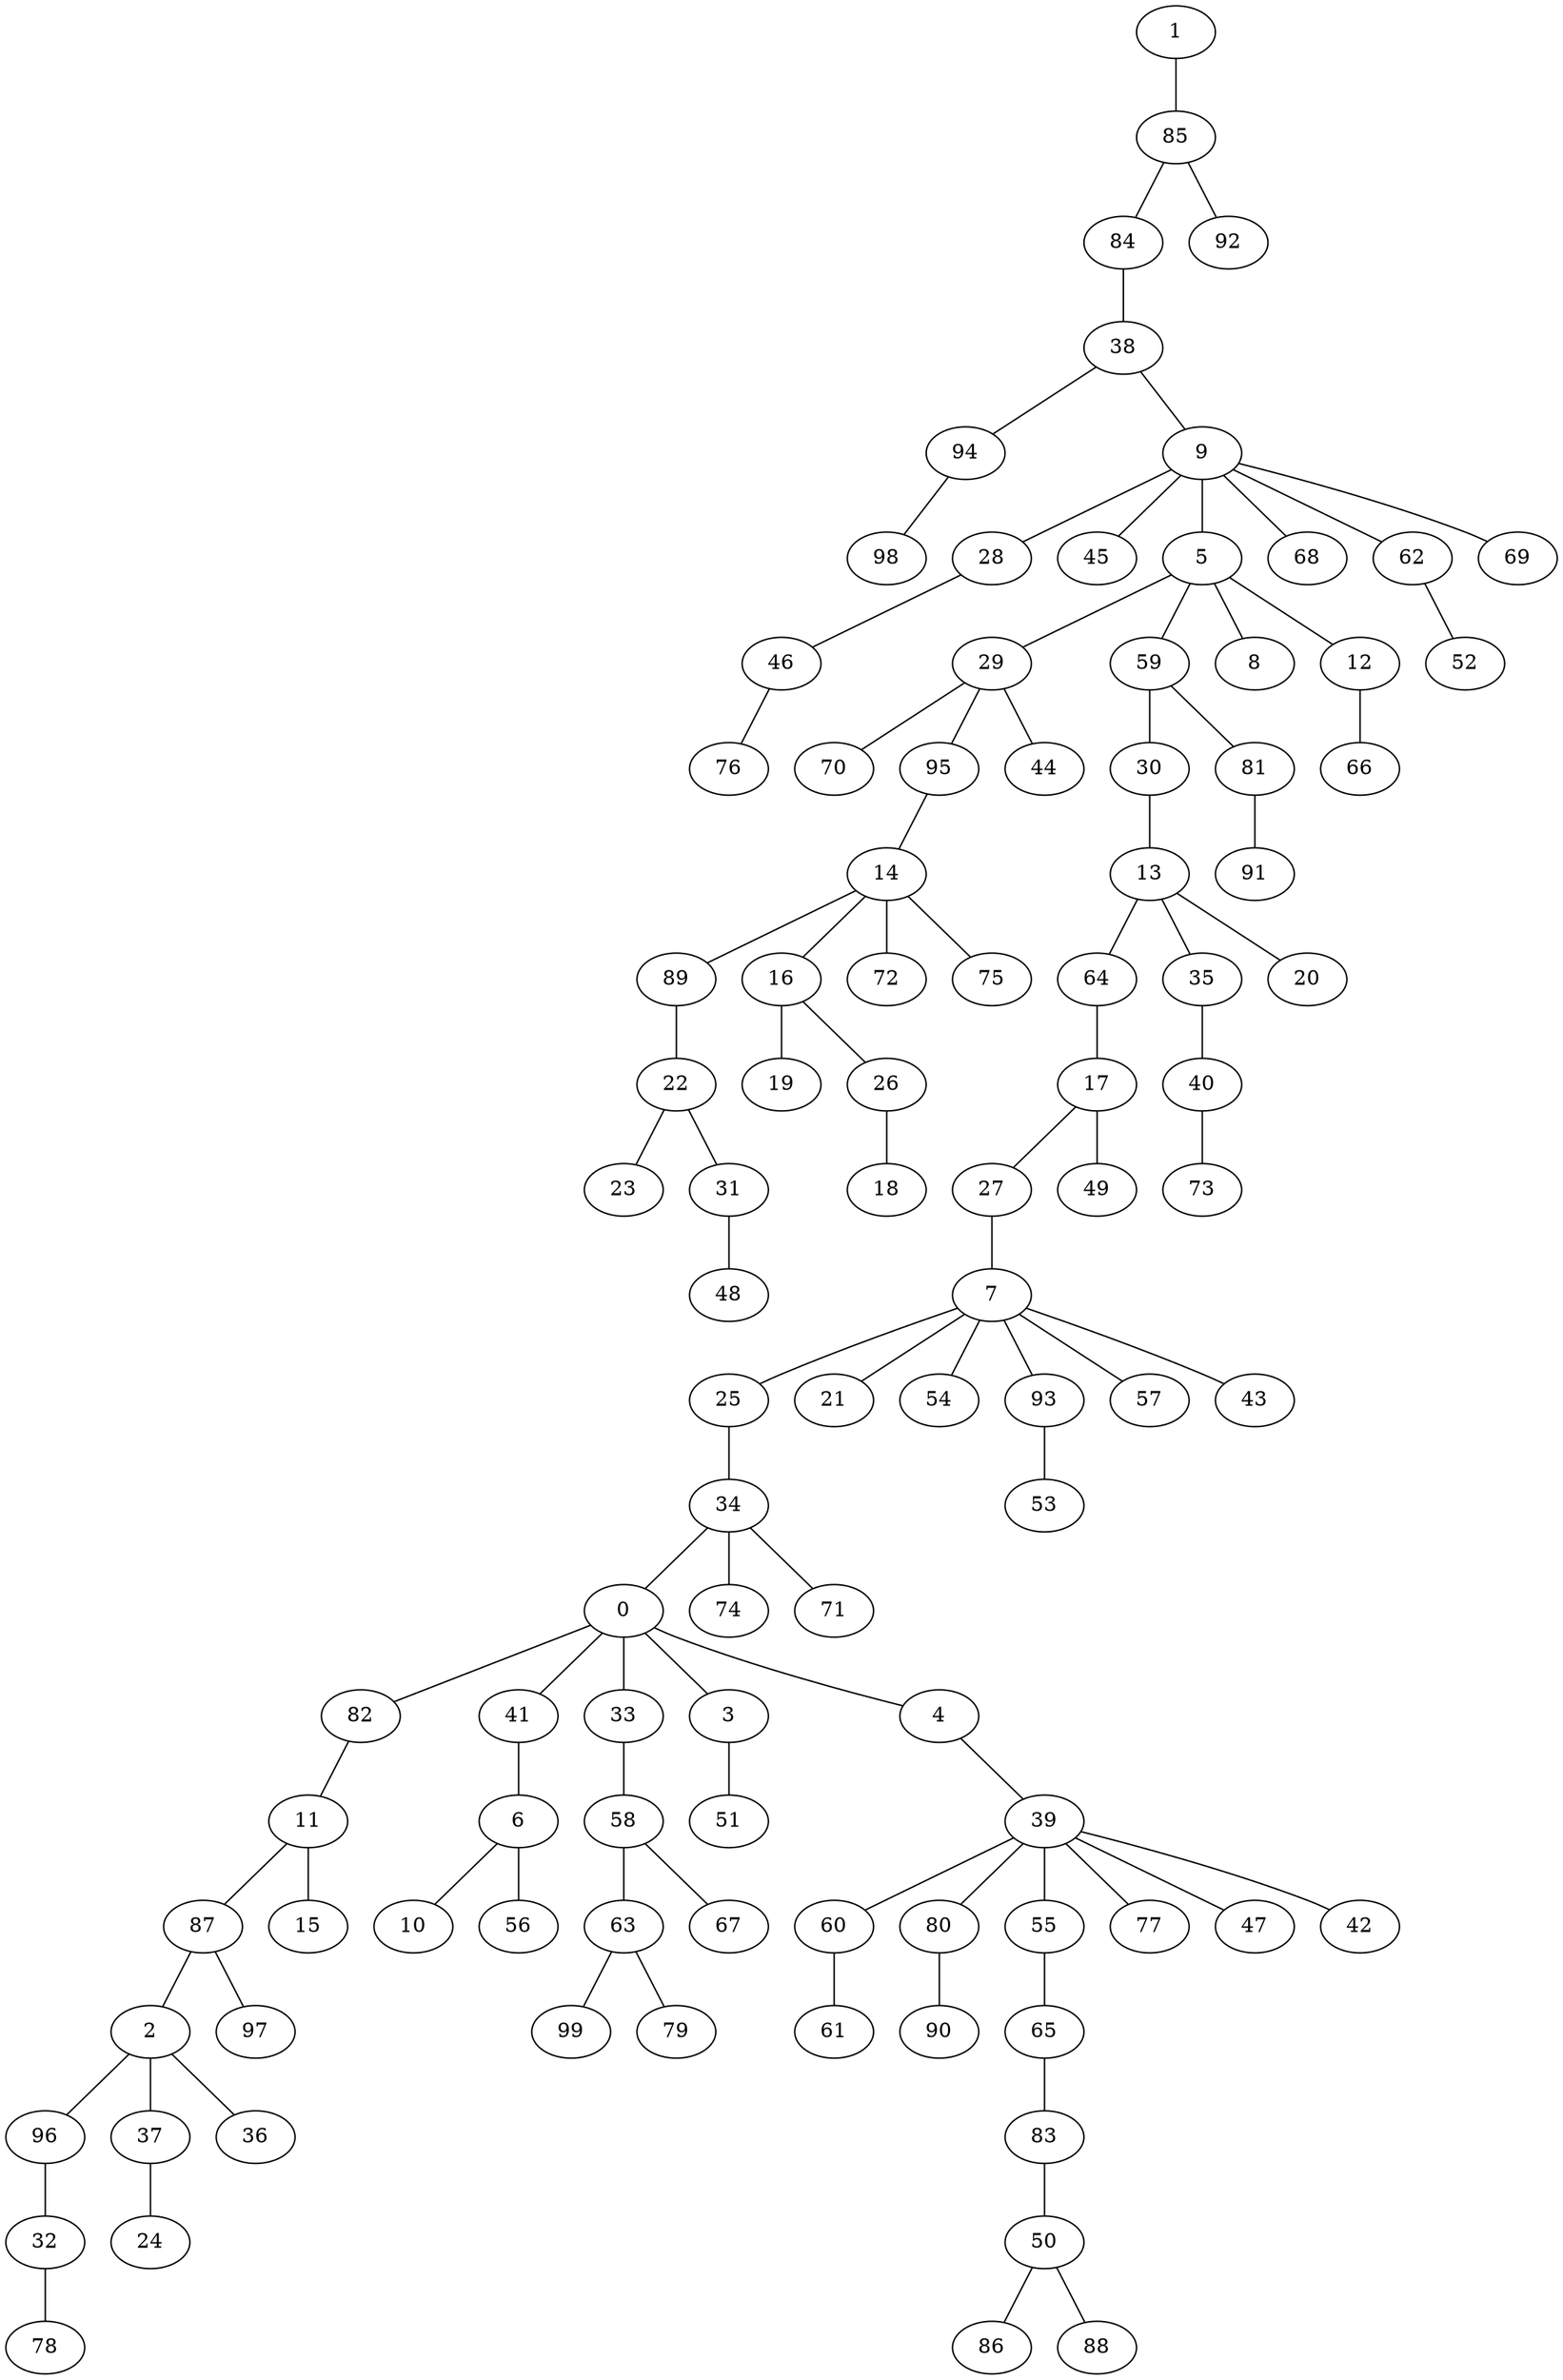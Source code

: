 graph{
   82 -- 11;
   17 -- 27;
   89 -- 22;
   34 -- 0;
   64 -- 17;
   25 -- 34;
   0 -- 41;
   7 -- 21;
   7 -- 25;
   41 -- 6;
   0 -- 82;
   7 -- 54;
   6 -- 10;
   93 -- 53;
   7 -- 57;
   7 -- 93;
   6 -- 56;
   27 -- 7;
   11 -- 87;
   60 -- 61;
   39 -- 80;
   87 -- 2;
   16 -- 19;
   80 -- 90;
   2 -- 96;
   38 -- 94;
   26 -- 18;
   39 -- 55;
   96 -- 32;
   55 -- 65;
   32 -- 78;
   2 -- 37;
   65 -- 83;
   39 -- 77;
   16 -- 26;
   37 -- 24;
   83 -- 50;
   29 -- 70;
   28 -- 46;
   2 -- 36;
   13 -- 35;
   14 -- 16;
   9 -- 45;
   50 -- 86;
   87 -- 97;
   30 -- 13;
   11 -- 15;
   50 -- 88;
   0 -- 33;
   14 -- 72;
   39 -- 47;
   59 -- 30;
   33 -- 58;
   39 -- 42;
   5 -- 59;
   14 -- 75;
   13 -- 64;
   58 -- 63;
   34 -- 74;
   7 -- 43;
   22 -- 23;
   40 -- 73;
   84 -- 38;
   9 -- 5;
   63 -- 99;
   17 -- 49;
   13 -- 20;
   63 -- 79;
   59 -- 81;
   9 -- 28;
   9 -- 68;
   58 -- 67;
   31 -- 48;
   35 -- 40;
   0 -- 3;
   81 -- 91;
   62 -- 52;
   5 -- 8;
   5 -- 29;
   12 -- 66;
   85 -- 92;
   85 -- 84;
   3 -- 51;
   22 -- 31;
   9 -- 69;
   9 -- 62;
   29 -- 95;
   0 -- 4;
   1 -- 85;
   95 -- 14;
   4 -- 39;
   46 -- 76;
   38 -- 9;
   34 -- 71;
   5 -- 12;
   94 -- 98;
   14 -- 89;
   39 -- 60;
   29 -- 44;
}